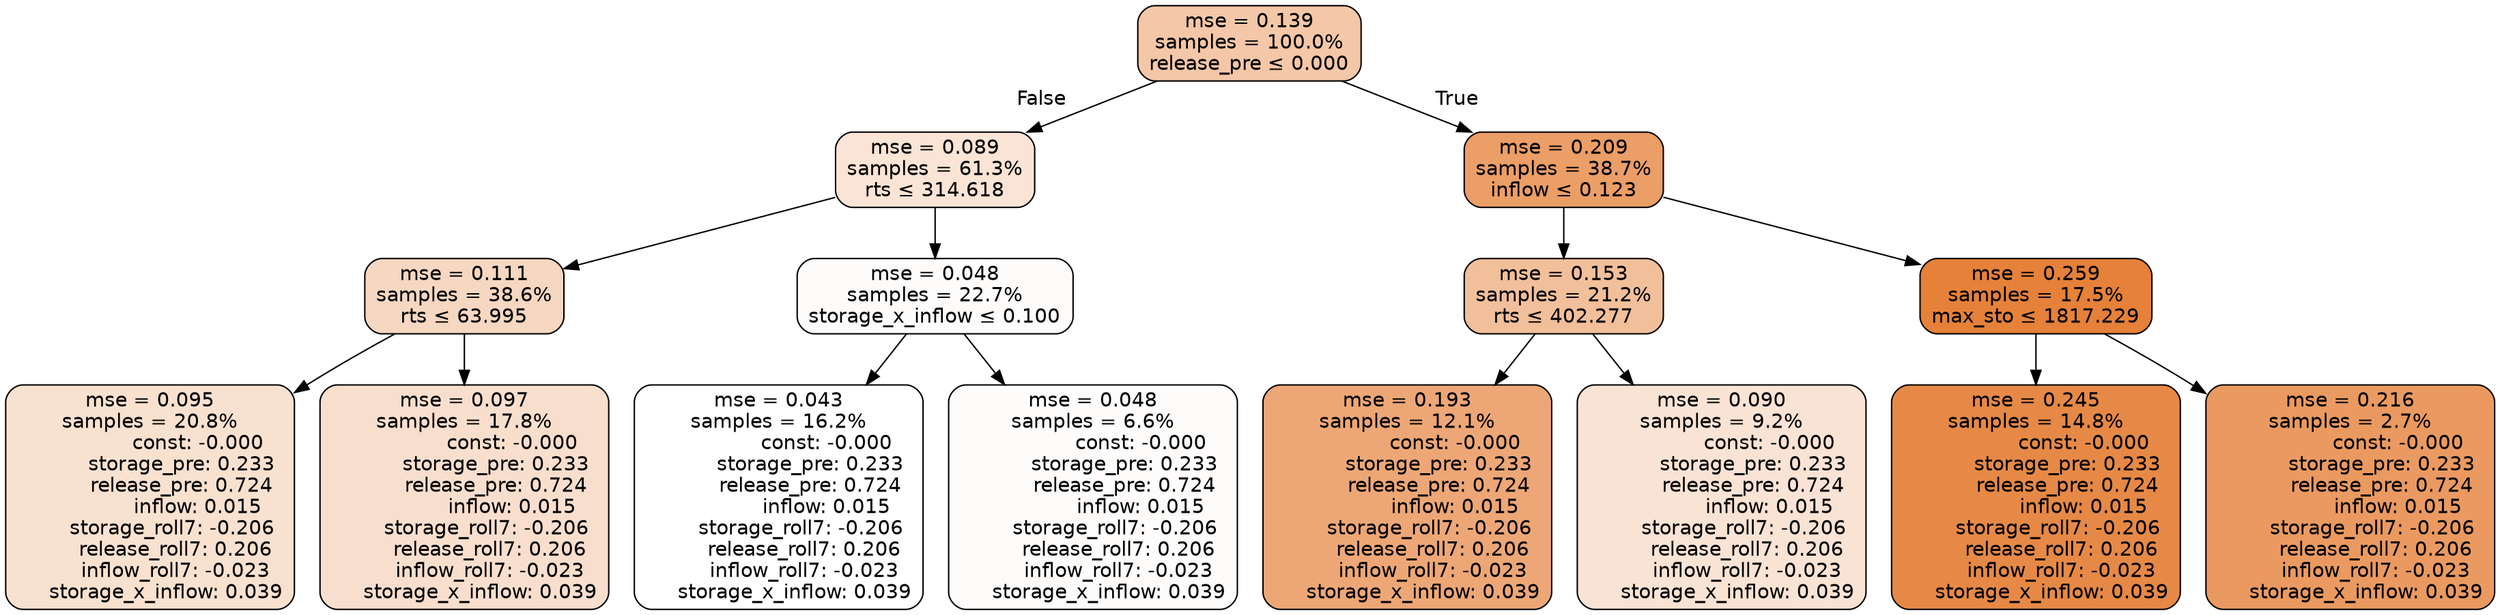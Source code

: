 digraph tree {
node [shape=rectangle, style="filled, rounded", color="black", fontname=helvetica] ;
edge [fontname=helvetica] ;
	"0" [label="mse = 0.139
samples = 100.0%
release_pre &le; 0.000", fillcolor="#f3c7a7"]
	"1" [label="mse = 0.089
samples = 61.3%
rts &le; 314.618", fillcolor="#f9e4d5"]
	"2" [label="mse = 0.111
samples = 38.6%
rts &le; 63.995", fillcolor="#f6d7c1"]
	"3" [label="mse = 0.095
samples = 20.8%
               const: -0.000
          storage_pre: 0.233
          release_pre: 0.724
               inflow: 0.015
       storage_roll7: -0.206
        release_roll7: 0.206
        inflow_roll7: -0.023
     storage_x_inflow: 0.039", fillcolor="#f8e1cf"]
	"4" [label="mse = 0.097
samples = 17.8%
               const: -0.000
          storage_pre: 0.233
          release_pre: 0.724
               inflow: 0.015
       storage_roll7: -0.206
        release_roll7: 0.206
        inflow_roll7: -0.023
     storage_x_inflow: 0.039", fillcolor="#f8dfcd"]
	"5" [label="mse = 0.048
samples = 22.7%
storage_x_inflow &le; 0.100", fillcolor="#fefcfb"]
	"6" [label="mse = 0.043
samples = 16.2%
               const: -0.000
          storage_pre: 0.233
          release_pre: 0.724
               inflow: 0.015
       storage_roll7: -0.206
        release_roll7: 0.206
        inflow_roll7: -0.023
     storage_x_inflow: 0.039", fillcolor="#ffffff"]
	"7" [label="mse = 0.048
samples = 6.6%
               const: -0.000
          storage_pre: 0.233
          release_pre: 0.724
               inflow: 0.015
       storage_roll7: -0.206
        release_roll7: 0.206
        inflow_roll7: -0.023
     storage_x_inflow: 0.039", fillcolor="#fefcfb"]
	"8" [label="mse = 0.209
samples = 38.7%
inflow &le; 0.123", fillcolor="#eb9e66"]
	"9" [label="mse = 0.153
samples = 21.2%
rts &le; 402.277", fillcolor="#f1bf9a"]
	"10" [label="mse = 0.193
samples = 12.1%
               const: -0.000
          storage_pre: 0.233
          release_pre: 0.724
               inflow: 0.015
       storage_roll7: -0.206
        release_roll7: 0.206
        inflow_roll7: -0.023
     storage_x_inflow: 0.039", fillcolor="#eda776"]
	"11" [label="mse = 0.090
samples = 9.2%
               const: -0.000
          storage_pre: 0.233
          release_pre: 0.724
               inflow: 0.015
       storage_roll7: -0.206
        release_roll7: 0.206
        inflow_roll7: -0.023
     storage_x_inflow: 0.039", fillcolor="#f9e3d4"]
	"12" [label="mse = 0.259
samples = 17.5%
max_sto &le; 1817.229", fillcolor="#e58139"]
	"13" [label="mse = 0.245
samples = 14.8%
               const: -0.000
          storage_pre: 0.233
          release_pre: 0.724
               inflow: 0.015
       storage_roll7: -0.206
        release_roll7: 0.206
        inflow_roll7: -0.023
     storage_x_inflow: 0.039", fillcolor="#e68946"]
	"14" [label="mse = 0.216
samples = 2.7%
               const: -0.000
          storage_pre: 0.233
          release_pre: 0.724
               inflow: 0.015
       storage_roll7: -0.206
        release_roll7: 0.206
        inflow_roll7: -0.023
     storage_x_inflow: 0.039", fillcolor="#ea9a60"]

	"0" -> "1" [labeldistance=2.5, labelangle=45, headlabel="False"]
	"1" -> "2"
	"2" -> "3"
	"2" -> "4"
	"1" -> "5"
	"5" -> "6"
	"5" -> "7"
	"0" -> "8" [labeldistance=2.5, labelangle=-45, headlabel="True"]
	"8" -> "9"
	"9" -> "10"
	"9" -> "11"
	"8" -> "12"
	"12" -> "13"
	"12" -> "14"
}